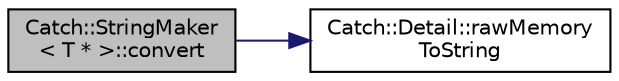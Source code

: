 digraph "Catch::StringMaker&lt; T * &gt;::convert"
{
  edge [fontname="Helvetica",fontsize="10",labelfontname="Helvetica",labelfontsize="10"];
  node [fontname="Helvetica",fontsize="10",shape=record];
  rankdir="LR";
  Node1 [label="Catch::StringMaker\l\< T * \>::convert",height=0.2,width=0.4,color="black", fillcolor="grey75", style="filled" fontcolor="black"];
  Node1 -> Node2 [color="midnightblue",fontsize="10",style="solid",fontname="Helvetica"];
  Node2 [label="Catch::Detail::rawMemory\lToString",height=0.2,width=0.4,color="black", fillcolor="white", style="filled",URL="$namespace_catch_1_1_detail.html#ac5d6c510e565ee5bddcc2236194ce29e"];
}
